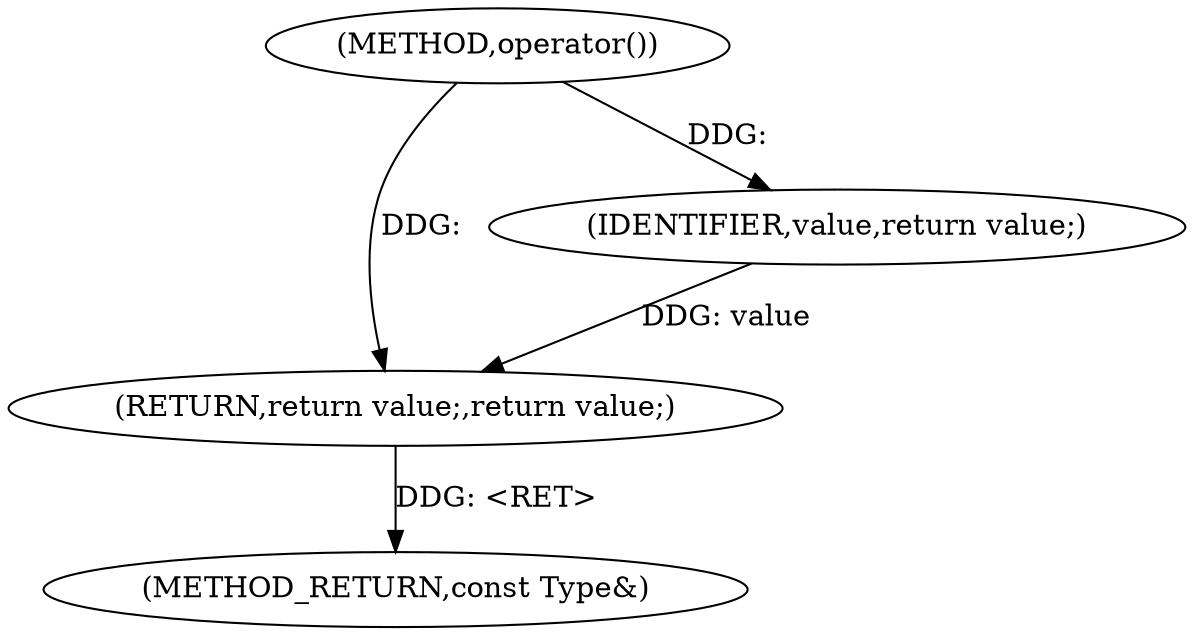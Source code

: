 digraph "operator()" {  
"1000471" [label = "(METHOD,operator())" ]
"1000475" [label = "(METHOD_RETURN,const Type&)" ]
"1000473" [label = "(RETURN,return value;,return value;)" ]
"1000474" [label = "(IDENTIFIER,value,return value;)" ]
  "1000473" -> "1000475"  [ label = "DDG: <RET>"] 
  "1000474" -> "1000473"  [ label = "DDG: value"] 
  "1000471" -> "1000473"  [ label = "DDG: "] 
  "1000471" -> "1000474"  [ label = "DDG: "] 
}
